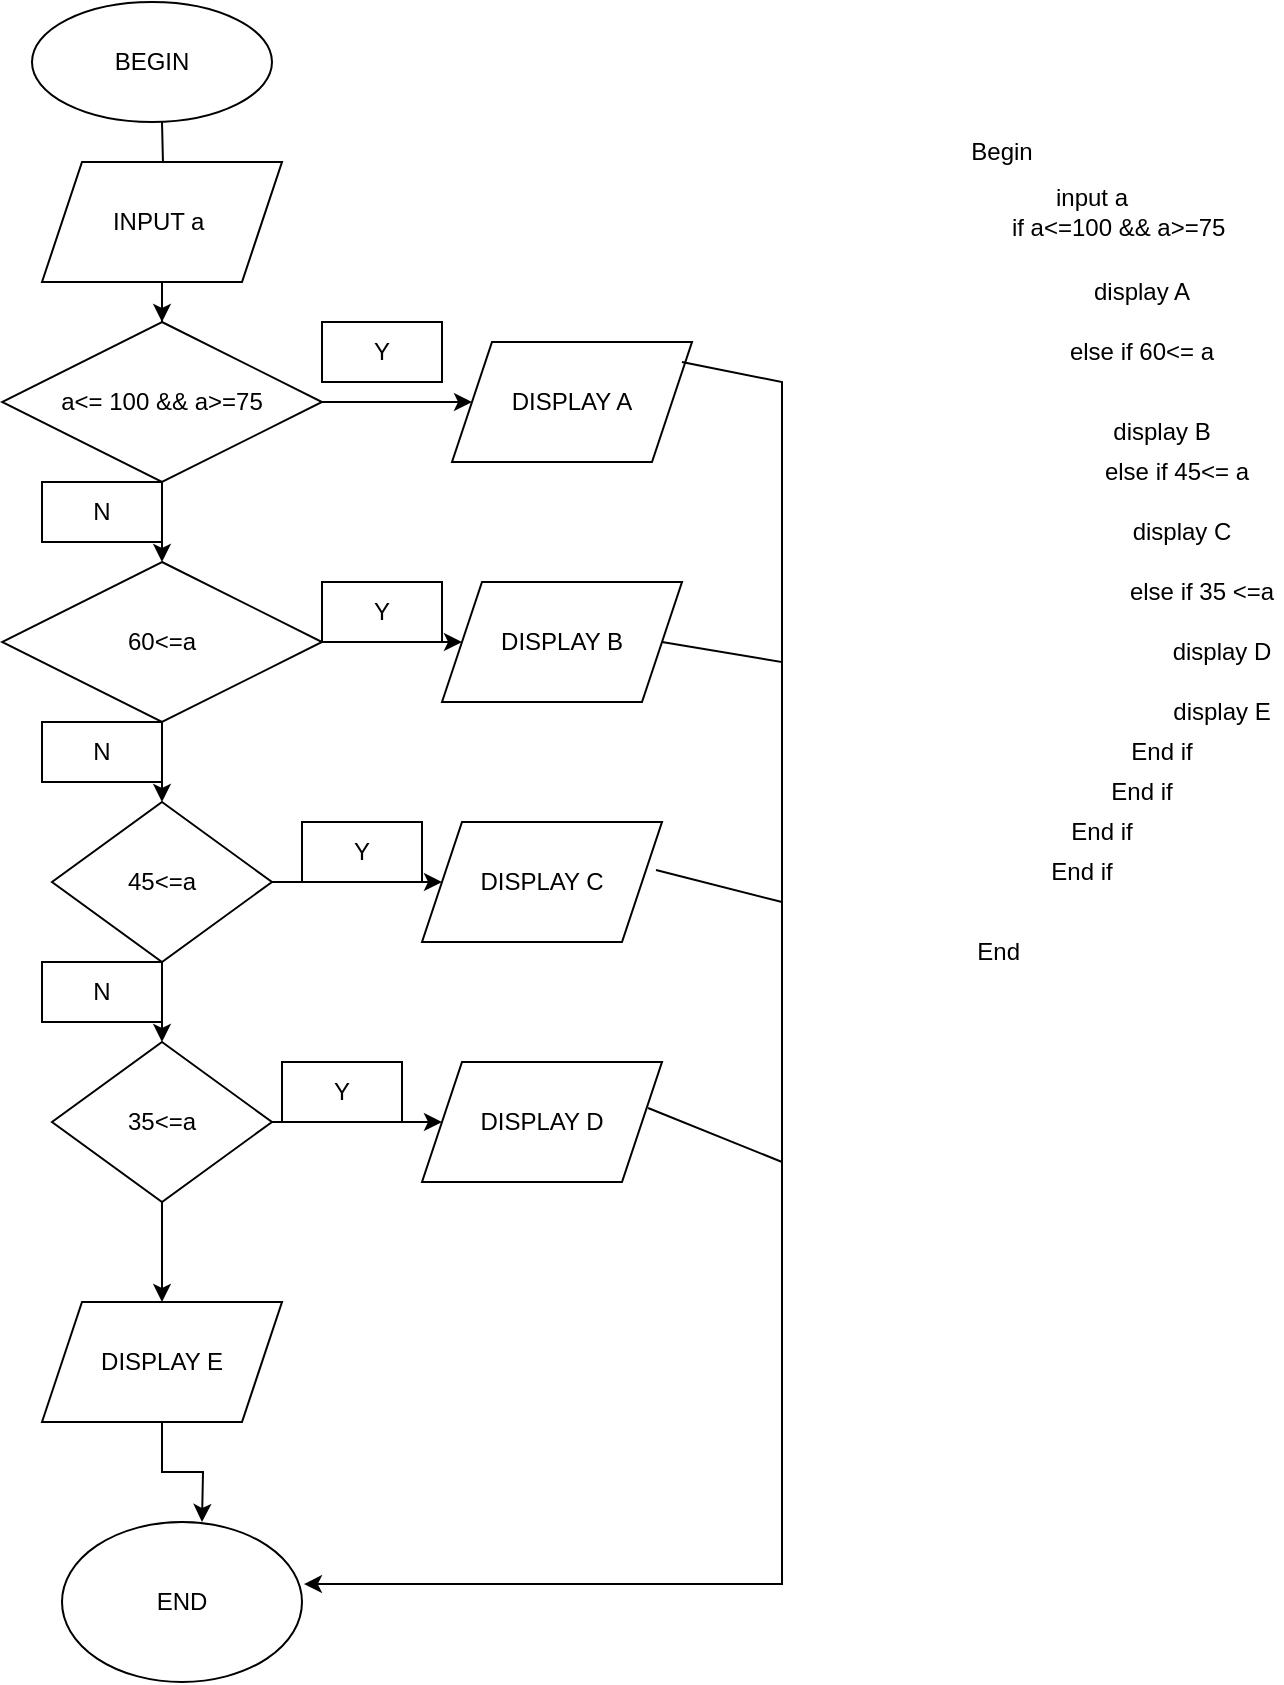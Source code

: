 <mxfile version="15.6.6" type="google"><diagram id="iIhMCbVnCrqd7kvVSrHF" name="Page-1"><mxGraphModel dx="1422" dy="1932" grid="1" gridSize="10" guides="1" tooltips="1" connect="1" arrows="1" fold="1" page="1" pageScale="1" pageWidth="850" pageHeight="1100" math="0" shadow="0"><root><mxCell id="0"/><mxCell id="1" parent="0"/><mxCell id="jLVWyJWf6-PiDI7bAZqD-2" value="Begin" style="text;html=1;strokeColor=none;fillColor=none;align=center;verticalAlign=middle;whiteSpace=wrap;rounded=0;fontColor=default;" parent="1" vertex="1"><mxGeometry x="520" y="20" width="60" height="30" as="geometry"/></mxCell><mxCell id="CQJL-ftowwKNEK9G7tDf-5" value="" style="edgeStyle=orthogonalEdgeStyle;rounded=0;orthogonalLoop=1;jettySize=auto;html=1;fontColor=default;strokeColor=default;labelBackgroundColor=default;" edge="1" parent="1" target="CQJL-ftowwKNEK9G7tDf-4"><mxGeometry relative="1" as="geometry"><mxPoint x="130" y="20" as="sourcePoint"/></mxGeometry></mxCell><mxCell id="CQJL-ftowwKNEK9G7tDf-1" value="BEGIN" style="ellipse;whiteSpace=wrap;html=1;fillColor=default;strokeColor=default;fontColor=default;" vertex="1" parent="1"><mxGeometry x="65" y="-40" width="120" height="60" as="geometry"/></mxCell><mxCell id="CQJL-ftowwKNEK9G7tDf-7" value="" style="edgeStyle=orthogonalEdgeStyle;rounded=0;orthogonalLoop=1;jettySize=auto;html=1;fontColor=default;strokeColor=default;labelBackgroundColor=default;" edge="1" parent="1" source="CQJL-ftowwKNEK9G7tDf-4" target="CQJL-ftowwKNEK9G7tDf-6"><mxGeometry relative="1" as="geometry"/></mxCell><mxCell id="CQJL-ftowwKNEK9G7tDf-4" value="INPUT a&amp;nbsp;" style="shape=parallelogram;perimeter=parallelogramPerimeter;whiteSpace=wrap;html=1;fixedSize=1;fillColor=default;strokeColor=default;fontColor=default;labelBackgroundColor=default;" vertex="1" parent="1"><mxGeometry x="70" y="40" width="120" height="60" as="geometry"/></mxCell><mxCell id="CQJL-ftowwKNEK9G7tDf-9" value="" style="edgeStyle=orthogonalEdgeStyle;rounded=0;orthogonalLoop=1;jettySize=auto;html=1;fontColor=default;strokeColor=default;labelBackgroundColor=default;" edge="1" parent="1" source="CQJL-ftowwKNEK9G7tDf-6" target="CQJL-ftowwKNEK9G7tDf-8"><mxGeometry relative="1" as="geometry"/></mxCell><mxCell id="CQJL-ftowwKNEK9G7tDf-15" value="" style="edgeStyle=orthogonalEdgeStyle;rounded=0;orthogonalLoop=1;jettySize=auto;html=1;labelBackgroundColor=default;fontColor=default;strokeColor=default;" edge="1" parent="1" source="CQJL-ftowwKNEK9G7tDf-6" target="CQJL-ftowwKNEK9G7tDf-14"><mxGeometry relative="1" as="geometry"/></mxCell><mxCell id="CQJL-ftowwKNEK9G7tDf-6" value="a&amp;lt;= 100 &amp;amp;&amp;amp; a&amp;gt;=75" style="rhombus;whiteSpace=wrap;html=1;fillColor=default;strokeColor=default;fontColor=default;labelBackgroundColor=default;" vertex="1" parent="1"><mxGeometry x="50" y="120" width="160" height="80" as="geometry"/></mxCell><mxCell id="CQJL-ftowwKNEK9G7tDf-8" value="DISPLAY A" style="shape=parallelogram;perimeter=parallelogramPerimeter;whiteSpace=wrap;html=1;fixedSize=1;fillColor=default;strokeColor=default;fontColor=default;labelBackgroundColor=default;" vertex="1" parent="1"><mxGeometry x="275" y="130" width="120" height="60" as="geometry"/></mxCell><mxCell id="CQJL-ftowwKNEK9G7tDf-13" value="" style="edgeStyle=orthogonalEdgeStyle;rounded=0;orthogonalLoop=1;jettySize=auto;html=1;fontColor=default;strokeColor=default;labelBackgroundColor=default;" edge="1" parent="1" source="CQJL-ftowwKNEK9G7tDf-10" target="CQJL-ftowwKNEK9G7tDf-12"><mxGeometry relative="1" as="geometry"/></mxCell><mxCell id="CQJL-ftowwKNEK9G7tDf-20" value="" style="edgeStyle=orthogonalEdgeStyle;rounded=0;orthogonalLoop=1;jettySize=auto;html=1;labelBackgroundColor=default;fontColor=default;strokeColor=default;" edge="1" parent="1" source="CQJL-ftowwKNEK9G7tDf-10" target="CQJL-ftowwKNEK9G7tDf-19"><mxGeometry relative="1" as="geometry"/></mxCell><mxCell id="CQJL-ftowwKNEK9G7tDf-10" value="45&amp;lt;=a" style="rhombus;whiteSpace=wrap;html=1;fillColor=default;strokeColor=default;fontColor=default;labelBackgroundColor=default;" vertex="1" parent="1"><mxGeometry x="75" y="360" width="110" height="80" as="geometry"/></mxCell><mxCell id="CQJL-ftowwKNEK9G7tDf-22" value="" style="edgeStyle=orthogonalEdgeStyle;rounded=0;orthogonalLoop=1;jettySize=auto;html=1;labelBackgroundColor=default;fontColor=default;strokeColor=default;" edge="1" parent="1" source="CQJL-ftowwKNEK9G7tDf-12" target="CQJL-ftowwKNEK9G7tDf-21"><mxGeometry relative="1" as="geometry"/></mxCell><mxCell id="CQJL-ftowwKNEK9G7tDf-24" value="" style="edgeStyle=orthogonalEdgeStyle;rounded=0;orthogonalLoop=1;jettySize=auto;html=1;labelBackgroundColor=default;fontColor=default;strokeColor=default;" edge="1" parent="1" source="CQJL-ftowwKNEK9G7tDf-12" target="CQJL-ftowwKNEK9G7tDf-23"><mxGeometry relative="1" as="geometry"/></mxCell><mxCell id="CQJL-ftowwKNEK9G7tDf-12" value="35&amp;lt;=a" style="rhombus;whiteSpace=wrap;html=1;fillColor=default;strokeColor=default;fontColor=default;labelBackgroundColor=default;" vertex="1" parent="1"><mxGeometry x="75" y="480" width="110" height="80" as="geometry"/></mxCell><mxCell id="CQJL-ftowwKNEK9G7tDf-16" value="" style="edgeStyle=orthogonalEdgeStyle;rounded=0;orthogonalLoop=1;jettySize=auto;html=1;labelBackgroundColor=default;fontColor=default;strokeColor=default;" edge="1" parent="1" source="CQJL-ftowwKNEK9G7tDf-14" target="CQJL-ftowwKNEK9G7tDf-10"><mxGeometry relative="1" as="geometry"/></mxCell><mxCell id="CQJL-ftowwKNEK9G7tDf-18" value="" style="edgeStyle=orthogonalEdgeStyle;rounded=0;orthogonalLoop=1;jettySize=auto;html=1;labelBackgroundColor=default;fontColor=default;strokeColor=default;" edge="1" parent="1" source="CQJL-ftowwKNEK9G7tDf-14" target="CQJL-ftowwKNEK9G7tDf-17"><mxGeometry relative="1" as="geometry"/></mxCell><mxCell id="CQJL-ftowwKNEK9G7tDf-14" value="60&amp;lt;=a" style="rhombus;whiteSpace=wrap;html=1;fillColor=default;strokeColor=default;fontColor=default;labelBackgroundColor=default;" vertex="1" parent="1"><mxGeometry x="50" y="240" width="160" height="80" as="geometry"/></mxCell><mxCell id="CQJL-ftowwKNEK9G7tDf-17" value="DISPLAY B" style="shape=parallelogram;perimeter=parallelogramPerimeter;whiteSpace=wrap;html=1;fixedSize=1;fillColor=default;strokeColor=default;fontColor=default;labelBackgroundColor=default;" vertex="1" parent="1"><mxGeometry x="270" y="250" width="120" height="60" as="geometry"/></mxCell><mxCell id="CQJL-ftowwKNEK9G7tDf-19" value="DISPLAY C" style="shape=parallelogram;perimeter=parallelogramPerimeter;whiteSpace=wrap;html=1;fixedSize=1;labelBackgroundColor=default;strokeColor=default;fontColor=default;" vertex="1" parent="1"><mxGeometry x="260" y="370" width="120" height="60" as="geometry"/></mxCell><mxCell id="CQJL-ftowwKNEK9G7tDf-21" value="DISPLAY D" style="shape=parallelogram;perimeter=parallelogramPerimeter;whiteSpace=wrap;html=1;fixedSize=1;labelBackgroundColor=default;strokeColor=default;fontColor=default;" vertex="1" parent="1"><mxGeometry x="260" y="490" width="120" height="60" as="geometry"/></mxCell><mxCell id="CQJL-ftowwKNEK9G7tDf-34" value="" style="edgeStyle=orthogonalEdgeStyle;rounded=0;orthogonalLoop=1;jettySize=auto;html=1;labelBackgroundColor=default;fontColor=default;strokeColor=default;" edge="1" parent="1" source="CQJL-ftowwKNEK9G7tDf-23"><mxGeometry relative="1" as="geometry"><mxPoint x="150" y="720" as="targetPoint"/></mxGeometry></mxCell><mxCell id="CQJL-ftowwKNEK9G7tDf-23" value="DISPLAY E" style="shape=parallelogram;perimeter=parallelogramPerimeter;whiteSpace=wrap;html=1;fixedSize=1;labelBackgroundColor=default;fillColor=default;strokeColor=default;fontColor=default;" vertex="1" parent="1"><mxGeometry x="70" y="610" width="120" height="60" as="geometry"/></mxCell><mxCell id="CQJL-ftowwKNEK9G7tDf-26" value="Y" style="text;html=1;strokeColor=default;fillColor=none;align=center;verticalAlign=middle;whiteSpace=wrap;rounded=0;labelBackgroundColor=default;fontColor=default;" vertex="1" parent="1"><mxGeometry x="210" y="120" width="60" height="30" as="geometry"/></mxCell><mxCell id="CQJL-ftowwKNEK9G7tDf-27" value="Y" style="text;html=1;strokeColor=default;fillColor=none;align=center;verticalAlign=middle;whiteSpace=wrap;rounded=0;labelBackgroundColor=default;fontColor=default;" vertex="1" parent="1"><mxGeometry x="210" y="250" width="60" height="30" as="geometry"/></mxCell><mxCell id="CQJL-ftowwKNEK9G7tDf-28" value="Y" style="text;html=1;strokeColor=default;fillColor=none;align=center;verticalAlign=middle;whiteSpace=wrap;rounded=0;labelBackgroundColor=default;fontColor=default;" vertex="1" parent="1"><mxGeometry x="200" y="370" width="60" height="30" as="geometry"/></mxCell><mxCell id="CQJL-ftowwKNEK9G7tDf-29" value="Y" style="text;html=1;strokeColor=default;fillColor=none;align=center;verticalAlign=middle;whiteSpace=wrap;rounded=0;labelBackgroundColor=default;fontColor=default;" vertex="1" parent="1"><mxGeometry x="190" y="490" width="60" height="30" as="geometry"/></mxCell><mxCell id="CQJL-ftowwKNEK9G7tDf-30" value="N" style="text;html=1;strokeColor=default;fillColor=none;align=center;verticalAlign=middle;whiteSpace=wrap;rounded=0;labelBackgroundColor=default;fontColor=default;" vertex="1" parent="1"><mxGeometry x="70" y="200" width="60" height="30" as="geometry"/></mxCell><mxCell id="CQJL-ftowwKNEK9G7tDf-31" value="N" style="text;html=1;strokeColor=default;fillColor=none;align=center;verticalAlign=middle;whiteSpace=wrap;rounded=0;labelBackgroundColor=default;fontColor=default;" vertex="1" parent="1"><mxGeometry x="70" y="320" width="60" height="30" as="geometry"/></mxCell><mxCell id="CQJL-ftowwKNEK9G7tDf-32" value="N" style="text;html=1;strokeColor=default;fillColor=none;align=center;verticalAlign=middle;whiteSpace=wrap;rounded=0;labelBackgroundColor=default;fontColor=default;" vertex="1" parent="1"><mxGeometry x="70" y="440" width="60" height="30" as="geometry"/></mxCell><mxCell id="CQJL-ftowwKNEK9G7tDf-33" value="END" style="ellipse;whiteSpace=wrap;html=1;labelBackgroundColor=default;fontColor=default;strokeColor=default;fillColor=default;" vertex="1" parent="1"><mxGeometry x="80" y="720" width="120" height="80" as="geometry"/></mxCell><mxCell id="CQJL-ftowwKNEK9G7tDf-35" value="" style="endArrow=classic;html=1;rounded=0;labelBackgroundColor=default;fontColor=default;strokeColor=default;entryX=1.008;entryY=0.388;entryDx=0;entryDy=0;entryPerimeter=0;exitX=0.958;exitY=0.167;exitDx=0;exitDy=0;exitPerimeter=0;" edge="1" parent="1" source="CQJL-ftowwKNEK9G7tDf-8" target="CQJL-ftowwKNEK9G7tDf-33"><mxGeometry width="50" height="50" relative="1" as="geometry"><mxPoint x="610" y="100" as="sourcePoint"/><mxPoint x="360" y="430" as="targetPoint"/><Array as="points"><mxPoint x="440" y="150"/><mxPoint x="440" y="430"/><mxPoint x="440" y="751"/></Array></mxGeometry></mxCell><mxCell id="CQJL-ftowwKNEK9G7tDf-36" value="" style="endArrow=none;html=1;rounded=0;labelBackgroundColor=default;fontColor=default;strokeColor=default;exitX=1;exitY=0.5;exitDx=0;exitDy=0;" edge="1" parent="1" source="CQJL-ftowwKNEK9G7tDf-17"><mxGeometry width="50" height="50" relative="1" as="geometry"><mxPoint x="310" y="480" as="sourcePoint"/><mxPoint x="440" y="300" as="targetPoint"/><Array as="points"><mxPoint x="440" y="290"/></Array></mxGeometry></mxCell><mxCell id="CQJL-ftowwKNEK9G7tDf-37" value="" style="endArrow=none;html=1;rounded=0;labelBackgroundColor=default;fontColor=default;strokeColor=default;exitX=0.975;exitY=0.4;exitDx=0;exitDy=0;exitPerimeter=0;" edge="1" parent="1" source="CQJL-ftowwKNEK9G7tDf-19"><mxGeometry width="50" height="50" relative="1" as="geometry"><mxPoint x="510" y="490" as="sourcePoint"/><mxPoint x="440" y="410" as="targetPoint"/></mxGeometry></mxCell><mxCell id="CQJL-ftowwKNEK9G7tDf-38" value="" style="endArrow=none;html=1;rounded=0;labelBackgroundColor=default;fontColor=default;strokeColor=default;exitX=0.942;exitY=0.383;exitDx=0;exitDy=0;exitPerimeter=0;" edge="1" parent="1" source="CQJL-ftowwKNEK9G7tDf-21"><mxGeometry width="50" height="50" relative="1" as="geometry"><mxPoint x="520" y="600" as="sourcePoint"/><mxPoint x="440" y="540" as="targetPoint"/></mxGeometry></mxCell><mxCell id="CQJL-ftowwKNEK9G7tDf-39" value="input a&lt;br&gt;&lt;span style=&quot;white-space: pre&quot;&gt;&#9;&lt;/span&gt;if a&amp;lt;=100 &amp;amp;&amp;amp; a&amp;gt;=75" style="text;html=1;strokeColor=none;fillColor=none;align=center;verticalAlign=middle;whiteSpace=wrap;rounded=0;labelBackgroundColor=default;fontColor=default;" vertex="1" parent="1"><mxGeometry x="510" y="50" width="170" height="30" as="geometry"/></mxCell><mxCell id="CQJL-ftowwKNEK9G7tDf-40" value="display A" style="text;html=1;strokeColor=none;fillColor=none;align=center;verticalAlign=middle;whiteSpace=wrap;rounded=0;labelBackgroundColor=default;fontColor=default;" vertex="1" parent="1"><mxGeometry x="590" y="90" width="60" height="30" as="geometry"/></mxCell><mxCell id="CQJL-ftowwKNEK9G7tDf-41" value="else if 60&amp;lt;= a" style="text;html=1;strokeColor=none;fillColor=none;align=center;verticalAlign=middle;whiteSpace=wrap;rounded=0;labelBackgroundColor=default;fontColor=default;" vertex="1" parent="1"><mxGeometry x="580" y="120" width="80" height="30" as="geometry"/></mxCell><mxCell id="CQJL-ftowwKNEK9G7tDf-42" value="display B" style="text;html=1;strokeColor=none;fillColor=none;align=center;verticalAlign=middle;whiteSpace=wrap;rounded=0;labelBackgroundColor=default;fontColor=default;" vertex="1" parent="1"><mxGeometry x="600" y="160" width="60" height="30" as="geometry"/></mxCell><mxCell id="CQJL-ftowwKNEK9G7tDf-43" value="else if 45&amp;lt;= a" style="text;html=1;strokeColor=none;fillColor=none;align=center;verticalAlign=middle;whiteSpace=wrap;rounded=0;labelBackgroundColor=default;fontColor=default;" vertex="1" parent="1"><mxGeometry x="595" y="180" width="85" height="30" as="geometry"/></mxCell><mxCell id="CQJL-ftowwKNEK9G7tDf-45" value="display C" style="text;html=1;strokeColor=none;fillColor=none;align=center;verticalAlign=middle;whiteSpace=wrap;rounded=0;labelBackgroundColor=default;fontColor=default;" vertex="1" parent="1"><mxGeometry x="610" y="210" width="60" height="30" as="geometry"/></mxCell><mxCell id="CQJL-ftowwKNEK9G7tDf-46" value="else if 35 &amp;lt;=a" style="text;html=1;strokeColor=none;fillColor=none;align=center;verticalAlign=middle;whiteSpace=wrap;rounded=0;labelBackgroundColor=default;fontColor=default;" vertex="1" parent="1"><mxGeometry x="610" y="240" width="80" height="30" as="geometry"/></mxCell><mxCell id="CQJL-ftowwKNEK9G7tDf-47" value="display D" style="text;html=1;strokeColor=none;fillColor=none;align=center;verticalAlign=middle;whiteSpace=wrap;rounded=0;labelBackgroundColor=default;fontColor=default;" vertex="1" parent="1"><mxGeometry x="630" y="270" width="60" height="30" as="geometry"/></mxCell><mxCell id="CQJL-ftowwKNEK9G7tDf-48" value="display E" style="text;html=1;strokeColor=none;fillColor=none;align=center;verticalAlign=middle;whiteSpace=wrap;rounded=0;labelBackgroundColor=default;fontColor=default;" vertex="1" parent="1"><mxGeometry x="630" y="300" width="60" height="30" as="geometry"/></mxCell><mxCell id="CQJL-ftowwKNEK9G7tDf-49" value="End if" style="text;html=1;strokeColor=none;fillColor=none;align=center;verticalAlign=middle;whiteSpace=wrap;rounded=0;labelBackgroundColor=default;fontColor=default;" vertex="1" parent="1"><mxGeometry x="600" y="320" width="60" height="30" as="geometry"/></mxCell><mxCell id="CQJL-ftowwKNEK9G7tDf-51" value="End if" style="text;html=1;strokeColor=none;fillColor=none;align=center;verticalAlign=middle;whiteSpace=wrap;rounded=0;labelBackgroundColor=default;fontColor=default;" vertex="1" parent="1"><mxGeometry x="590" y="340" width="60" height="30" as="geometry"/></mxCell><mxCell id="CQJL-ftowwKNEK9G7tDf-53" value="End if" style="text;html=1;strokeColor=none;fillColor=none;align=center;verticalAlign=middle;whiteSpace=wrap;rounded=0;labelBackgroundColor=default;fontColor=default;" vertex="1" parent="1"><mxGeometry x="570" y="360" width="60" height="30" as="geometry"/></mxCell><mxCell id="CQJL-ftowwKNEK9G7tDf-55" value="End if" style="text;html=1;strokeColor=none;fillColor=none;align=center;verticalAlign=middle;whiteSpace=wrap;rounded=0;labelBackgroundColor=default;fontColor=default;" vertex="1" parent="1"><mxGeometry x="560" y="380" width="60" height="30" as="geometry"/></mxCell><mxCell id="CQJL-ftowwKNEK9G7tDf-58" value="End&amp;nbsp;" style="text;html=1;strokeColor=none;fillColor=none;align=center;verticalAlign=middle;whiteSpace=wrap;rounded=0;labelBackgroundColor=default;fontColor=default;" vertex="1" parent="1"><mxGeometry x="520" y="420" width="60" height="30" as="geometry"/></mxCell></root></mxGraphModel></diagram></mxfile>